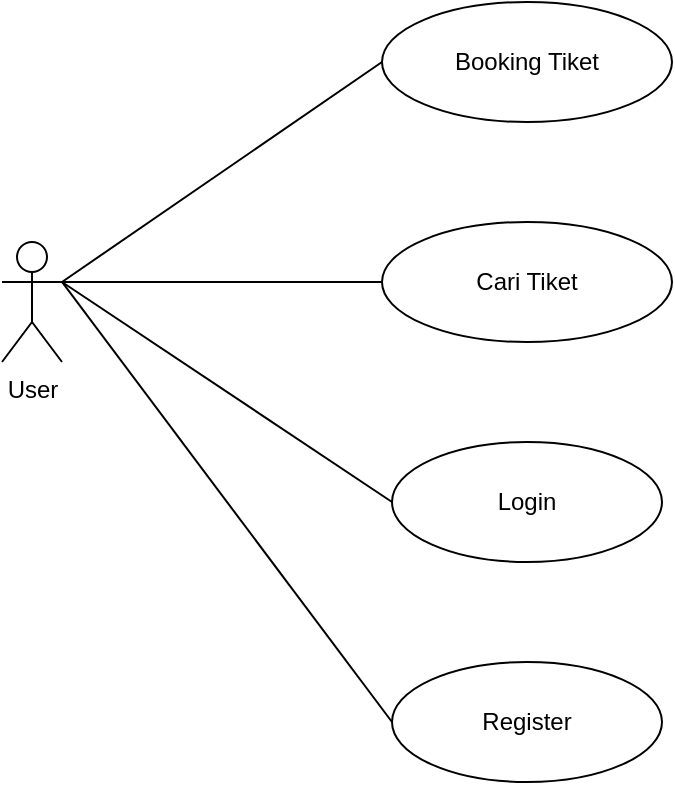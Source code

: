 <mxfile version="22.1.8" type="github" pages="3">
  <diagram name="Page-1" id="JvHdXsMgzBRtFRvg_39h">
    <mxGraphModel dx="1050" dy="522" grid="0" gridSize="10" guides="1" tooltips="1" connect="1" arrows="1" fold="1" page="1" pageScale="1" pageWidth="850" pageHeight="1100" math="0" shadow="0">
      <root>
        <mxCell id="0" />
        <mxCell id="1" parent="0" />
        <mxCell id="pVyGS9Oo-2bHPVRxHu1q-1" value="User" style="shape=umlActor;verticalLabelPosition=bottom;verticalAlign=top;html=1;outlineConnect=0;" vertex="1" parent="1">
          <mxGeometry x="190" y="230" width="30" height="60" as="geometry" />
        </mxCell>
        <mxCell id="pVyGS9Oo-2bHPVRxHu1q-3" value="Booking Tiket" style="ellipse;whiteSpace=wrap;html=1;" vertex="1" parent="1">
          <mxGeometry x="380" y="110" width="145" height="60" as="geometry" />
        </mxCell>
        <mxCell id="pVyGS9Oo-2bHPVRxHu1q-4" value="Cari Tiket" style="ellipse;whiteSpace=wrap;html=1;" vertex="1" parent="1">
          <mxGeometry x="380" y="220" width="145" height="60" as="geometry" />
        </mxCell>
        <mxCell id="pVyGS9Oo-2bHPVRxHu1q-5" value="Login" style="ellipse;whiteSpace=wrap;html=1;" vertex="1" parent="1">
          <mxGeometry x="385" y="330" width="135" height="60" as="geometry" />
        </mxCell>
        <mxCell id="pVyGS9Oo-2bHPVRxHu1q-6" value="Register" style="ellipse;whiteSpace=wrap;html=1;" vertex="1" parent="1">
          <mxGeometry x="385" y="440" width="135" height="60" as="geometry" />
        </mxCell>
        <mxCell id="pVyGS9Oo-2bHPVRxHu1q-23" value="" style="endArrow=none;html=1;rounded=0;exitX=1;exitY=0.333;exitDx=0;exitDy=0;exitPerimeter=0;entryX=0;entryY=0.5;entryDx=0;entryDy=0;" edge="1" parent="1" source="pVyGS9Oo-2bHPVRxHu1q-1" target="pVyGS9Oo-2bHPVRxHu1q-3">
          <mxGeometry width="50" height="50" relative="1" as="geometry">
            <mxPoint x="400" y="170" as="sourcePoint" />
            <mxPoint x="450" y="120" as="targetPoint" />
          </mxGeometry>
        </mxCell>
        <mxCell id="pVyGS9Oo-2bHPVRxHu1q-25" value="" style="endArrow=none;html=1;rounded=0;exitX=1;exitY=0.333;exitDx=0;exitDy=0;exitPerimeter=0;entryX=0;entryY=0.5;entryDx=0;entryDy=0;" edge="1" parent="1" source="pVyGS9Oo-2bHPVRxHu1q-1" target="pVyGS9Oo-2bHPVRxHu1q-4">
          <mxGeometry width="50" height="50" relative="1" as="geometry">
            <mxPoint x="230" y="260" as="sourcePoint" />
            <mxPoint x="390" y="150" as="targetPoint" />
          </mxGeometry>
        </mxCell>
        <mxCell id="pVyGS9Oo-2bHPVRxHu1q-26" value="" style="endArrow=none;html=1;rounded=0;exitX=1;exitY=0.333;exitDx=0;exitDy=0;exitPerimeter=0;entryX=0;entryY=0.5;entryDx=0;entryDy=0;" edge="1" parent="1" source="pVyGS9Oo-2bHPVRxHu1q-1" target="pVyGS9Oo-2bHPVRxHu1q-5">
          <mxGeometry width="50" height="50" relative="1" as="geometry">
            <mxPoint x="230" y="260" as="sourcePoint" />
            <mxPoint x="390" y="260" as="targetPoint" />
          </mxGeometry>
        </mxCell>
        <mxCell id="pVyGS9Oo-2bHPVRxHu1q-27" value="" style="endArrow=none;html=1;rounded=0;exitX=1;exitY=0.333;exitDx=0;exitDy=0;exitPerimeter=0;entryX=0;entryY=0.5;entryDx=0;entryDy=0;" edge="1" parent="1" source="pVyGS9Oo-2bHPVRxHu1q-1" target="pVyGS9Oo-2bHPVRxHu1q-6">
          <mxGeometry width="50" height="50" relative="1" as="geometry">
            <mxPoint x="230" y="260" as="sourcePoint" />
            <mxPoint x="395" y="370" as="targetPoint" />
          </mxGeometry>
        </mxCell>
      </root>
    </mxGraphModel>
  </diagram>
  <diagram id="31tab4CufBy9yooADmAE" name="Page-2">
    <mxGraphModel dx="1050" dy="522" grid="0" gridSize="10" guides="1" tooltips="1" connect="1" arrows="1" fold="1" page="1" pageScale="1" pageWidth="850" pageHeight="1100" math="0" shadow="0">
      <root>
        <mxCell id="0" />
        <mxCell id="1" parent="0" />
        <mxCell id="E_a_Ba5fsmVITV0HpG3t-5" value="Booking Flight" style="shape=table;startSize=30;container=1;collapsible=1;childLayout=tableLayout;fixedRows=1;rowLines=0;fontStyle=1;align=center;resizeLast=1;html=1;" vertex="1" parent="1">
          <mxGeometry x="280" y="30" width="180" height="120" as="geometry" />
        </mxCell>
        <mxCell id="E_a_Ba5fsmVITV0HpG3t-6" value="" style="shape=tableRow;horizontal=0;startSize=0;swimlaneHead=0;swimlaneBody=0;fillColor=none;collapsible=0;dropTarget=0;points=[[0,0.5],[1,0.5]];portConstraint=eastwest;top=0;left=0;right=0;bottom=1;" vertex="1" parent="E_a_Ba5fsmVITV0HpG3t-5">
          <mxGeometry y="30" width="180" height="30" as="geometry" />
        </mxCell>
        <mxCell id="E_a_Ba5fsmVITV0HpG3t-7" value="PK" style="shape=partialRectangle;connectable=0;fillColor=none;top=0;left=0;bottom=0;right=0;fontStyle=1;overflow=hidden;whiteSpace=wrap;html=1;" vertex="1" parent="E_a_Ba5fsmVITV0HpG3t-6">
          <mxGeometry width="30" height="30" as="geometry">
            <mxRectangle width="30" height="30" as="alternateBounds" />
          </mxGeometry>
        </mxCell>
        <mxCell id="E_a_Ba5fsmVITV0HpG3t-8" value="id" style="shape=partialRectangle;connectable=0;fillColor=none;top=0;left=0;bottom=0;right=0;align=left;spacingLeft=6;fontStyle=5;overflow=hidden;whiteSpace=wrap;html=1;" vertex="1" parent="E_a_Ba5fsmVITV0HpG3t-6">
          <mxGeometry x="30" width="150" height="30" as="geometry">
            <mxRectangle width="150" height="30" as="alternateBounds" />
          </mxGeometry>
        </mxCell>
        <mxCell id="E_a_Ba5fsmVITV0HpG3t-9" value="" style="shape=tableRow;horizontal=0;startSize=0;swimlaneHead=0;swimlaneBody=0;fillColor=none;collapsible=0;dropTarget=0;points=[[0,0.5],[1,0.5]];portConstraint=eastwest;top=0;left=0;right=0;bottom=0;" vertex="1" parent="E_a_Ba5fsmVITV0HpG3t-5">
          <mxGeometry y="60" width="180" height="30" as="geometry" />
        </mxCell>
        <mxCell id="E_a_Ba5fsmVITV0HpG3t-10" value="FK" style="shape=partialRectangle;connectable=0;fillColor=none;top=0;left=0;bottom=0;right=0;editable=1;overflow=hidden;whiteSpace=wrap;html=1;" vertex="1" parent="E_a_Ba5fsmVITV0HpG3t-9">
          <mxGeometry width="30" height="30" as="geometry">
            <mxRectangle width="30" height="30" as="alternateBounds" />
          </mxGeometry>
        </mxCell>
        <mxCell id="E_a_Ba5fsmVITV0HpG3t-11" value="flight_id" style="shape=partialRectangle;connectable=0;fillColor=none;top=0;left=0;bottom=0;right=0;align=left;spacingLeft=6;overflow=hidden;whiteSpace=wrap;html=1;" vertex="1" parent="E_a_Ba5fsmVITV0HpG3t-9">
          <mxGeometry x="30" width="150" height="30" as="geometry">
            <mxRectangle width="150" height="30" as="alternateBounds" />
          </mxGeometry>
        </mxCell>
        <mxCell id="E_a_Ba5fsmVITV0HpG3t-12" value="" style="shape=tableRow;horizontal=0;startSize=0;swimlaneHead=0;swimlaneBody=0;fillColor=none;collapsible=0;dropTarget=0;points=[[0,0.5],[1,0.5]];portConstraint=eastwest;top=0;left=0;right=0;bottom=0;" vertex="1" parent="E_a_Ba5fsmVITV0HpG3t-5">
          <mxGeometry y="90" width="180" height="30" as="geometry" />
        </mxCell>
        <mxCell id="E_a_Ba5fsmVITV0HpG3t-13" value="FK" style="shape=partialRectangle;connectable=0;fillColor=none;top=0;left=0;bottom=0;right=0;editable=1;overflow=hidden;whiteSpace=wrap;html=1;" vertex="1" parent="E_a_Ba5fsmVITV0HpG3t-12">
          <mxGeometry width="30" height="30" as="geometry">
            <mxRectangle width="30" height="30" as="alternateBounds" />
          </mxGeometry>
        </mxCell>
        <mxCell id="E_a_Ba5fsmVITV0HpG3t-14" value="user_id" style="shape=partialRectangle;connectable=0;fillColor=none;top=0;left=0;bottom=0;right=0;align=left;spacingLeft=6;overflow=hidden;whiteSpace=wrap;html=1;" vertex="1" parent="E_a_Ba5fsmVITV0HpG3t-12">
          <mxGeometry x="30" width="150" height="30" as="geometry">
            <mxRectangle width="150" height="30" as="alternateBounds" />
          </mxGeometry>
        </mxCell>
        <mxCell id="E_a_Ba5fsmVITV0HpG3t-18" value="Flight" style="shape=table;startSize=30;container=1;collapsible=1;childLayout=tableLayout;fixedRows=1;rowLines=0;fontStyle=1;align=center;resizeLast=1;html=1;" vertex="1" parent="1">
          <mxGeometry x="520" y="160" width="180" height="210" as="geometry" />
        </mxCell>
        <mxCell id="E_a_Ba5fsmVITV0HpG3t-19" value="" style="shape=tableRow;horizontal=0;startSize=0;swimlaneHead=0;swimlaneBody=0;fillColor=none;collapsible=0;dropTarget=0;points=[[0,0.5],[1,0.5]];portConstraint=eastwest;top=0;left=0;right=0;bottom=1;" vertex="1" parent="E_a_Ba5fsmVITV0HpG3t-18">
          <mxGeometry y="30" width="180" height="30" as="geometry" />
        </mxCell>
        <mxCell id="E_a_Ba5fsmVITV0HpG3t-20" value="PK" style="shape=partialRectangle;connectable=0;fillColor=none;top=0;left=0;bottom=0;right=0;fontStyle=1;overflow=hidden;whiteSpace=wrap;html=1;" vertex="1" parent="E_a_Ba5fsmVITV0HpG3t-19">
          <mxGeometry width="30" height="30" as="geometry">
            <mxRectangle width="30" height="30" as="alternateBounds" />
          </mxGeometry>
        </mxCell>
        <mxCell id="E_a_Ba5fsmVITV0HpG3t-21" value="id" style="shape=partialRectangle;connectable=0;fillColor=none;top=0;left=0;bottom=0;right=0;align=left;spacingLeft=6;fontStyle=5;overflow=hidden;whiteSpace=wrap;html=1;" vertex="1" parent="E_a_Ba5fsmVITV0HpG3t-19">
          <mxGeometry x="30" width="150" height="30" as="geometry">
            <mxRectangle width="150" height="30" as="alternateBounds" />
          </mxGeometry>
        </mxCell>
        <mxCell id="E_a_Ba5fsmVITV0HpG3t-22" value="" style="shape=tableRow;horizontal=0;startSize=0;swimlaneHead=0;swimlaneBody=0;fillColor=none;collapsible=0;dropTarget=0;points=[[0,0.5],[1,0.5]];portConstraint=eastwest;top=0;left=0;right=0;bottom=0;" vertex="1" parent="E_a_Ba5fsmVITV0HpG3t-18">
          <mxGeometry y="60" width="180" height="30" as="geometry" />
        </mxCell>
        <mxCell id="E_a_Ba5fsmVITV0HpG3t-23" value="" style="shape=partialRectangle;connectable=0;fillColor=none;top=0;left=0;bottom=0;right=0;editable=1;overflow=hidden;whiteSpace=wrap;html=1;" vertex="1" parent="E_a_Ba5fsmVITV0HpG3t-22">
          <mxGeometry width="30" height="30" as="geometry">
            <mxRectangle width="30" height="30" as="alternateBounds" />
          </mxGeometry>
        </mxCell>
        <mxCell id="E_a_Ba5fsmVITV0HpG3t-24" value="maskapai" style="shape=partialRectangle;connectable=0;fillColor=none;top=0;left=0;bottom=0;right=0;align=left;spacingLeft=6;overflow=hidden;whiteSpace=wrap;html=1;" vertex="1" parent="E_a_Ba5fsmVITV0HpG3t-22">
          <mxGeometry x="30" width="150" height="30" as="geometry">
            <mxRectangle width="150" height="30" as="alternateBounds" />
          </mxGeometry>
        </mxCell>
        <mxCell id="E_a_Ba5fsmVITV0HpG3t-25" value="" style="shape=tableRow;horizontal=0;startSize=0;swimlaneHead=0;swimlaneBody=0;fillColor=none;collapsible=0;dropTarget=0;points=[[0,0.5],[1,0.5]];portConstraint=eastwest;top=0;left=0;right=0;bottom=0;" vertex="1" parent="E_a_Ba5fsmVITV0HpG3t-18">
          <mxGeometry y="90" width="180" height="30" as="geometry" />
        </mxCell>
        <mxCell id="E_a_Ba5fsmVITV0HpG3t-26" value="" style="shape=partialRectangle;connectable=0;fillColor=none;top=0;left=0;bottom=0;right=0;editable=1;overflow=hidden;whiteSpace=wrap;html=1;" vertex="1" parent="E_a_Ba5fsmVITV0HpG3t-25">
          <mxGeometry width="30" height="30" as="geometry">
            <mxRectangle width="30" height="30" as="alternateBounds" />
          </mxGeometry>
        </mxCell>
        <mxCell id="E_a_Ba5fsmVITV0HpG3t-27" value="jam_berangkat" style="shape=partialRectangle;connectable=0;fillColor=none;top=0;left=0;bottom=0;right=0;align=left;spacingLeft=6;overflow=hidden;whiteSpace=wrap;html=1;" vertex="1" parent="E_a_Ba5fsmVITV0HpG3t-25">
          <mxGeometry x="30" width="150" height="30" as="geometry">
            <mxRectangle width="150" height="30" as="alternateBounds" />
          </mxGeometry>
        </mxCell>
        <mxCell id="E_a_Ba5fsmVITV0HpG3t-31" value="" style="shape=tableRow;horizontal=0;startSize=0;swimlaneHead=0;swimlaneBody=0;fillColor=none;collapsible=0;dropTarget=0;points=[[0,0.5],[1,0.5]];portConstraint=eastwest;top=0;left=0;right=0;bottom=0;" vertex="1" parent="E_a_Ba5fsmVITV0HpG3t-18">
          <mxGeometry y="120" width="180" height="30" as="geometry" />
        </mxCell>
        <mxCell id="E_a_Ba5fsmVITV0HpG3t-32" value="" style="shape=partialRectangle;connectable=0;fillColor=none;top=0;left=0;bottom=0;right=0;editable=1;overflow=hidden;whiteSpace=wrap;html=1;" vertex="1" parent="E_a_Ba5fsmVITV0HpG3t-31">
          <mxGeometry width="30" height="30" as="geometry">
            <mxRectangle width="30" height="30" as="alternateBounds" />
          </mxGeometry>
        </mxCell>
        <mxCell id="E_a_Ba5fsmVITV0HpG3t-33" value="jam_sampai" style="shape=partialRectangle;connectable=0;fillColor=none;top=0;left=0;bottom=0;right=0;align=left;spacingLeft=6;overflow=hidden;whiteSpace=wrap;html=1;" vertex="1" parent="E_a_Ba5fsmVITV0HpG3t-31">
          <mxGeometry x="30" width="150" height="30" as="geometry">
            <mxRectangle width="150" height="30" as="alternateBounds" />
          </mxGeometry>
        </mxCell>
        <mxCell id="E_a_Ba5fsmVITV0HpG3t-28" value="" style="shape=tableRow;horizontal=0;startSize=0;swimlaneHead=0;swimlaneBody=0;fillColor=none;collapsible=0;dropTarget=0;points=[[0,0.5],[1,0.5]];portConstraint=eastwest;top=0;left=0;right=0;bottom=0;" vertex="1" parent="E_a_Ba5fsmVITV0HpG3t-18">
          <mxGeometry y="150" width="180" height="30" as="geometry" />
        </mxCell>
        <mxCell id="E_a_Ba5fsmVITV0HpG3t-29" value="" style="shape=partialRectangle;connectable=0;fillColor=none;top=0;left=0;bottom=0;right=0;editable=1;overflow=hidden;whiteSpace=wrap;html=1;" vertex="1" parent="E_a_Ba5fsmVITV0HpG3t-28">
          <mxGeometry width="30" height="30" as="geometry">
            <mxRectangle width="30" height="30" as="alternateBounds" />
          </mxGeometry>
        </mxCell>
        <mxCell id="E_a_Ba5fsmVITV0HpG3t-30" value="nama_bandara" style="shape=partialRectangle;connectable=0;fillColor=none;top=0;left=0;bottom=0;right=0;align=left;spacingLeft=6;overflow=hidden;whiteSpace=wrap;html=1;" vertex="1" parent="E_a_Ba5fsmVITV0HpG3t-28">
          <mxGeometry x="30" width="150" height="30" as="geometry">
            <mxRectangle width="150" height="30" as="alternateBounds" />
          </mxGeometry>
        </mxCell>
        <mxCell id="E_a_Ba5fsmVITV0HpG3t-34" value="" style="shape=tableRow;horizontal=0;startSize=0;swimlaneHead=0;swimlaneBody=0;fillColor=none;collapsible=0;dropTarget=0;points=[[0,0.5],[1,0.5]];portConstraint=eastwest;top=0;left=0;right=0;bottom=0;" vertex="1" parent="E_a_Ba5fsmVITV0HpG3t-18">
          <mxGeometry y="180" width="180" height="30" as="geometry" />
        </mxCell>
        <mxCell id="E_a_Ba5fsmVITV0HpG3t-35" value="" style="shape=partialRectangle;connectable=0;fillColor=none;top=0;left=0;bottom=0;right=0;editable=1;overflow=hidden;whiteSpace=wrap;html=1;" vertex="1" parent="E_a_Ba5fsmVITV0HpG3t-34">
          <mxGeometry width="30" height="30" as="geometry">
            <mxRectangle width="30" height="30" as="alternateBounds" />
          </mxGeometry>
        </mxCell>
        <mxCell id="E_a_Ba5fsmVITV0HpG3t-36" value="harga" style="shape=partialRectangle;connectable=0;fillColor=none;top=0;left=0;bottom=0;right=0;align=left;spacingLeft=6;overflow=hidden;whiteSpace=wrap;html=1;" vertex="1" parent="E_a_Ba5fsmVITV0HpG3t-34">
          <mxGeometry x="30" width="150" height="30" as="geometry">
            <mxRectangle width="150" height="30" as="alternateBounds" />
          </mxGeometry>
        </mxCell>
        <mxCell id="E_a_Ba5fsmVITV0HpG3t-37" value="Users" style="shape=table;startSize=30;container=1;collapsible=1;childLayout=tableLayout;fixedRows=1;rowLines=0;fontStyle=1;align=center;resizeLast=1;html=1;" vertex="1" parent="1">
          <mxGeometry x="40" y="210" width="180" height="120" as="geometry" />
        </mxCell>
        <mxCell id="E_a_Ba5fsmVITV0HpG3t-38" value="" style="shape=tableRow;horizontal=0;startSize=0;swimlaneHead=0;swimlaneBody=0;fillColor=none;collapsible=0;dropTarget=0;points=[[0,0.5],[1,0.5]];portConstraint=eastwest;top=0;left=0;right=0;bottom=1;" vertex="1" parent="E_a_Ba5fsmVITV0HpG3t-37">
          <mxGeometry y="30" width="180" height="30" as="geometry" />
        </mxCell>
        <mxCell id="E_a_Ba5fsmVITV0HpG3t-39" value="PK" style="shape=partialRectangle;connectable=0;fillColor=none;top=0;left=0;bottom=0;right=0;fontStyle=1;overflow=hidden;whiteSpace=wrap;html=1;" vertex="1" parent="E_a_Ba5fsmVITV0HpG3t-38">
          <mxGeometry width="30" height="30" as="geometry">
            <mxRectangle width="30" height="30" as="alternateBounds" />
          </mxGeometry>
        </mxCell>
        <mxCell id="E_a_Ba5fsmVITV0HpG3t-40" value="id" style="shape=partialRectangle;connectable=0;fillColor=none;top=0;left=0;bottom=0;right=0;align=left;spacingLeft=6;fontStyle=5;overflow=hidden;whiteSpace=wrap;html=1;" vertex="1" parent="E_a_Ba5fsmVITV0HpG3t-38">
          <mxGeometry x="30" width="150" height="30" as="geometry">
            <mxRectangle width="150" height="30" as="alternateBounds" />
          </mxGeometry>
        </mxCell>
        <mxCell id="E_a_Ba5fsmVITV0HpG3t-41" value="" style="shape=tableRow;horizontal=0;startSize=0;swimlaneHead=0;swimlaneBody=0;fillColor=none;collapsible=0;dropTarget=0;points=[[0,0.5],[1,0.5]];portConstraint=eastwest;top=0;left=0;right=0;bottom=0;" vertex="1" parent="E_a_Ba5fsmVITV0HpG3t-37">
          <mxGeometry y="60" width="180" height="30" as="geometry" />
        </mxCell>
        <mxCell id="E_a_Ba5fsmVITV0HpG3t-42" value="" style="shape=partialRectangle;connectable=0;fillColor=none;top=0;left=0;bottom=0;right=0;editable=1;overflow=hidden;whiteSpace=wrap;html=1;" vertex="1" parent="E_a_Ba5fsmVITV0HpG3t-41">
          <mxGeometry width="30" height="30" as="geometry">
            <mxRectangle width="30" height="30" as="alternateBounds" />
          </mxGeometry>
        </mxCell>
        <mxCell id="E_a_Ba5fsmVITV0HpG3t-43" value="nama" style="shape=partialRectangle;connectable=0;fillColor=none;top=0;left=0;bottom=0;right=0;align=left;spacingLeft=6;overflow=hidden;whiteSpace=wrap;html=1;" vertex="1" parent="E_a_Ba5fsmVITV0HpG3t-41">
          <mxGeometry x="30" width="150" height="30" as="geometry">
            <mxRectangle width="150" height="30" as="alternateBounds" />
          </mxGeometry>
        </mxCell>
        <mxCell id="E_a_Ba5fsmVITV0HpG3t-44" value="" style="shape=tableRow;horizontal=0;startSize=0;swimlaneHead=0;swimlaneBody=0;fillColor=none;collapsible=0;dropTarget=0;points=[[0,0.5],[1,0.5]];portConstraint=eastwest;top=0;left=0;right=0;bottom=0;" vertex="1" parent="E_a_Ba5fsmVITV0HpG3t-37">
          <mxGeometry y="90" width="180" height="30" as="geometry" />
        </mxCell>
        <mxCell id="E_a_Ba5fsmVITV0HpG3t-45" value="" style="shape=partialRectangle;connectable=0;fillColor=none;top=0;left=0;bottom=0;right=0;editable=1;overflow=hidden;whiteSpace=wrap;html=1;" vertex="1" parent="E_a_Ba5fsmVITV0HpG3t-44">
          <mxGeometry width="30" height="30" as="geometry">
            <mxRectangle width="30" height="30" as="alternateBounds" />
          </mxGeometry>
        </mxCell>
        <mxCell id="E_a_Ba5fsmVITV0HpG3t-46" value="password" style="shape=partialRectangle;connectable=0;fillColor=none;top=0;left=0;bottom=0;right=0;align=left;spacingLeft=6;overflow=hidden;whiteSpace=wrap;html=1;" vertex="1" parent="E_a_Ba5fsmVITV0HpG3t-44">
          <mxGeometry x="30" width="150" height="30" as="geometry">
            <mxRectangle width="150" height="30" as="alternateBounds" />
          </mxGeometry>
        </mxCell>
        <mxCell id="E_a_Ba5fsmVITV0HpG3t-53" value="" style="edgeStyle=entityRelationEdgeStyle;fontSize=12;html=1;endArrow=ERzeroToMany;endFill=1;rounded=0;entryX=1;entryY=0.5;entryDx=0;entryDy=0;exitX=0;exitY=0.5;exitDx=0;exitDy=0;" edge="1" parent="1" source="E_a_Ba5fsmVITV0HpG3t-19" target="E_a_Ba5fsmVITV0HpG3t-9">
          <mxGeometry width="100" height="100" relative="1" as="geometry">
            <mxPoint x="370" y="320" as="sourcePoint" />
            <mxPoint x="470" y="220" as="targetPoint" />
          </mxGeometry>
        </mxCell>
        <mxCell id="E_a_Ba5fsmVITV0HpG3t-56" value="" style="edgeStyle=entityRelationEdgeStyle;fontSize=12;html=1;endArrow=ERzeroToMany;endFill=1;rounded=0;entryX=0;entryY=0.5;entryDx=0;entryDy=0;exitX=1;exitY=0.5;exitDx=0;exitDy=0;" edge="1" parent="1" source="E_a_Ba5fsmVITV0HpG3t-38" target="E_a_Ba5fsmVITV0HpG3t-12">
          <mxGeometry width="100" height="100" relative="1" as="geometry">
            <mxPoint x="370" y="320" as="sourcePoint" />
            <mxPoint x="200" y="230" as="targetPoint" />
            <Array as="points">
              <mxPoint x="200" y="250" />
            </Array>
          </mxGeometry>
        </mxCell>
      </root>
    </mxGraphModel>
  </diagram>
  <diagram id="-RvgCEsYwl_UFOC6nBiY" name="Page-3">
    <mxGraphModel dx="1235" dy="614" grid="0" gridSize="10" guides="1" tooltips="1" connect="1" arrows="1" fold="1" page="1" pageScale="1" pageWidth="850" pageHeight="1100" math="0" shadow="0">
      <root>
        <mxCell id="0" />
        <mxCell id="1" parent="0" />
        <mxCell id="osV9cEBqcGt775W0JuBJ-1" value="User" style="swimlane;" vertex="1" parent="1">
          <mxGeometry x="110" y="40" width="250" height="600" as="geometry" />
        </mxCell>
        <mxCell id="osV9cEBqcGt775W0JuBJ-3" value="" style="ellipse;html=1;shape=startState;fillColor=#000000;strokeColor=#ff0000;" vertex="1" parent="osV9cEBqcGt775W0JuBJ-1">
          <mxGeometry x="120" y="40" width="30" height="30" as="geometry" />
        </mxCell>
        <mxCell id="osV9cEBqcGt775W0JuBJ-7" value="Login" style="rounded=1;whiteSpace=wrap;html=1;arcSize=40;fontColor=#000000;fillColor=#ffffc0;strokeColor=#ff0000;" vertex="1" parent="osV9cEBqcGt775W0JuBJ-1">
          <mxGeometry x="75" y="130" width="120" height="40" as="geometry" />
        </mxCell>
        <mxCell id="osV9cEBqcGt775W0JuBJ-8" value="check" style="rhombus;whiteSpace=wrap;html=1;fontColor=#000000;fillColor=#ffffc0;strokeColor=#ff0000;" vertex="1" parent="osV9cEBqcGt775W0JuBJ-1">
          <mxGeometry x="95" y="200" width="80" height="40" as="geometry" />
        </mxCell>
        <mxCell id="osV9cEBqcGt775W0JuBJ-9" value="no" style="edgeStyle=orthogonalEdgeStyle;html=1;align=left;verticalAlign=bottom;endArrow=open;endSize=8;strokeColor=#ff0000;rounded=0;entryX=1;entryY=0.5;entryDx=0;entryDy=0;exitX=1;exitY=0.5;exitDx=0;exitDy=0;" edge="1" source="osV9cEBqcGt775W0JuBJ-8" parent="osV9cEBqcGt775W0JuBJ-1" target="osV9cEBqcGt775W0JuBJ-7">
          <mxGeometry x="-1" relative="1" as="geometry">
            <mxPoint x="270" y="250" as="targetPoint" />
            <Array as="points">
              <mxPoint x="210" y="220" />
              <mxPoint x="210" y="150" />
            </Array>
          </mxGeometry>
        </mxCell>
        <mxCell id="osV9cEBqcGt775W0JuBJ-10" value="yes" style="edgeStyle=orthogonalEdgeStyle;html=1;align=left;verticalAlign=top;endArrow=open;endSize=8;strokeColor=#ff0000;rounded=0;entryX=0.5;entryY=0;entryDx=0;entryDy=0;" edge="1" source="osV9cEBqcGt775W0JuBJ-8" parent="osV9cEBqcGt775W0JuBJ-1" target="osV9cEBqcGt775W0JuBJ-11">
          <mxGeometry x="-1" relative="1" as="geometry">
            <mxPoint x="135" y="290" as="targetPoint" />
            <Array as="points">
              <mxPoint x="135" y="265" />
              <mxPoint x="136" y="265" />
            </Array>
          </mxGeometry>
        </mxCell>
        <mxCell id="osV9cEBqcGt775W0JuBJ-11" value="Mengisi destination penerbangan" style="rounded=1;whiteSpace=wrap;html=1;arcSize=40;fontColor=#000000;fillColor=#ffffc0;strokeColor=#ff0000;" vertex="1" parent="osV9cEBqcGt775W0JuBJ-1">
          <mxGeometry x="75" y="300" width="120" height="40" as="geometry" />
        </mxCell>
        <mxCell id="osV9cEBqcGt775W0JuBJ-15" value="Memilih maskapai" style="rounded=1;whiteSpace=wrap;html=1;arcSize=40;fontColor=#000000;fillColor=#ffffc0;strokeColor=#ff0000;" vertex="1" parent="osV9cEBqcGt775W0JuBJ-1">
          <mxGeometry x="75" y="390" width="120" height="40" as="geometry" />
        </mxCell>
        <mxCell id="osV9cEBqcGt775W0JuBJ-17" value="Menampilkan data pemesanan" style="rounded=1;whiteSpace=wrap;html=1;arcSize=40;fontColor=#000000;fillColor=#ffffc0;strokeColor=#ff0000;" vertex="1" parent="osV9cEBqcGt775W0JuBJ-1">
          <mxGeometry x="75" y="480" width="120" height="40" as="geometry" />
        </mxCell>
        <mxCell id="osV9cEBqcGt775W0JuBJ-20" value="" style="edgeStyle=orthogonalEdgeStyle;html=1;verticalAlign=bottom;endArrow=open;endSize=8;strokeColor=#ff0000;rounded=0;entryX=0.5;entryY=0;entryDx=0;entryDy=0;exitX=0.5;exitY=1;exitDx=0;exitDy=0;" edge="1" parent="osV9cEBqcGt775W0JuBJ-1" source="osV9cEBqcGt775W0JuBJ-15" target="osV9cEBqcGt775W0JuBJ-17">
          <mxGeometry relative="1" as="geometry">
            <mxPoint x="205" y="420" as="targetPoint" />
            <mxPoint x="340" y="420" as="sourcePoint" />
          </mxGeometry>
        </mxCell>
        <mxCell id="osV9cEBqcGt775W0JuBJ-21" value="" style="ellipse;html=1;shape=endState;fillColor=#000000;strokeColor=#ff0000;" vertex="1" parent="osV9cEBqcGt775W0JuBJ-1">
          <mxGeometry x="120" y="550" width="30" height="30" as="geometry" />
        </mxCell>
        <mxCell id="osV9cEBqcGt775W0JuBJ-22" value="" style="edgeStyle=orthogonalEdgeStyle;html=1;verticalAlign=bottom;endArrow=open;endSize=8;strokeColor=#ff0000;rounded=0;entryX=0.5;entryY=0;entryDx=0;entryDy=0;exitX=0.5;exitY=1;exitDx=0;exitDy=0;" edge="1" parent="osV9cEBqcGt775W0JuBJ-1" source="osV9cEBqcGt775W0JuBJ-17" target="osV9cEBqcGt775W0JuBJ-21">
          <mxGeometry relative="1" as="geometry">
            <mxPoint x="145" y="490" as="targetPoint" />
            <mxPoint x="145" y="440" as="sourcePoint" />
          </mxGeometry>
        </mxCell>
        <mxCell id="osV9cEBqcGt775W0JuBJ-2" value="Sistem" style="swimlane;" vertex="1" parent="1">
          <mxGeometry x="360" y="40" width="250" height="600" as="geometry" />
        </mxCell>
        <mxCell id="osV9cEBqcGt775W0JuBJ-5" value="Menampilkan halaman utama" style="rounded=1;whiteSpace=wrap;html=1;arcSize=40;fontColor=#000000;fillColor=#ffffc0;strokeColor=#ff0000;" vertex="1" parent="osV9cEBqcGt775W0JuBJ-2">
          <mxGeometry x="65" y="90" width="120" height="40" as="geometry" />
        </mxCell>
        <mxCell id="osV9cEBqcGt775W0JuBJ-12" value="Menampilkan data penerbangan" style="rounded=1;whiteSpace=wrap;html=1;arcSize=40;fontColor=#000000;fillColor=#ffffc0;strokeColor=#ff0000;" vertex="1" parent="osV9cEBqcGt775W0JuBJ-2">
          <mxGeometry x="80" y="300" width="120" height="40" as="geometry" />
        </mxCell>
        <mxCell id="osV9cEBqcGt775W0JuBJ-16" value="Menyimpan data pemesanan" style="rounded=1;whiteSpace=wrap;html=1;arcSize=40;fontColor=#000000;fillColor=#ffffc0;strokeColor=#ff0000;" vertex="1" parent="osV9cEBqcGt775W0JuBJ-2">
          <mxGeometry x="80" y="390" width="120" height="40" as="geometry" />
        </mxCell>
        <mxCell id="osV9cEBqcGt775W0JuBJ-18" value="" style="edgeStyle=orthogonalEdgeStyle;html=1;verticalAlign=bottom;endArrow=open;endSize=8;strokeColor=#ff0000;rounded=0;entryX=0.5;entryY=0;entryDx=0;entryDy=0;exitX=0.5;exitY=1;exitDx=0;exitDy=0;" edge="1" parent="osV9cEBqcGt775W0JuBJ-2" source="osV9cEBqcGt775W0JuBJ-12" target="osV9cEBqcGt775W0JuBJ-16">
          <mxGeometry relative="1" as="geometry">
            <mxPoint x="90" y="330" as="targetPoint" />
            <mxPoint x="-45" y="330" as="sourcePoint" />
          </mxGeometry>
        </mxCell>
        <mxCell id="osV9cEBqcGt775W0JuBJ-4" value="" style="edgeStyle=orthogonalEdgeStyle;html=1;verticalAlign=bottom;endArrow=open;endSize=8;strokeColor=#ff0000;rounded=0;entryX=0.5;entryY=0;entryDx=0;entryDy=0;" edge="1" source="osV9cEBqcGt775W0JuBJ-3" parent="1" target="osV9cEBqcGt775W0JuBJ-5">
          <mxGeometry relative="1" as="geometry">
            <mxPoint x="245" y="170" as="targetPoint" />
          </mxGeometry>
        </mxCell>
        <mxCell id="osV9cEBqcGt775W0JuBJ-6" value="" style="edgeStyle=orthogonalEdgeStyle;html=1;verticalAlign=bottom;endArrow=open;endSize=8;strokeColor=#ff0000;rounded=0;entryX=0.5;entryY=0;entryDx=0;entryDy=0;" edge="1" source="osV9cEBqcGt775W0JuBJ-5" parent="1" target="osV9cEBqcGt775W0JuBJ-7">
          <mxGeometry relative="1" as="geometry">
            <mxPoint x="245" y="180" as="targetPoint" />
          </mxGeometry>
        </mxCell>
        <mxCell id="osV9cEBqcGt775W0JuBJ-14" value="" style="edgeStyle=orthogonalEdgeStyle;html=1;verticalAlign=bottom;endArrow=open;endSize=8;strokeColor=#ff0000;rounded=0;entryX=0;entryY=0.5;entryDx=0;entryDy=0;exitX=1;exitY=0.5;exitDx=0;exitDy=0;" edge="1" parent="1" source="osV9cEBqcGt775W0JuBJ-11" target="osV9cEBqcGt775W0JuBJ-12">
          <mxGeometry relative="1" as="geometry">
            <mxPoint x="255" y="180" as="targetPoint" />
            <mxPoint x="435" y="160" as="sourcePoint" />
          </mxGeometry>
        </mxCell>
        <mxCell id="osV9cEBqcGt775W0JuBJ-19" value="" style="edgeStyle=orthogonalEdgeStyle;html=1;verticalAlign=bottom;endArrow=open;endSize=8;strokeColor=#ff0000;rounded=0;entryX=1;entryY=0.5;entryDx=0;entryDy=0;exitX=0;exitY=0.5;exitDx=0;exitDy=0;" edge="1" parent="1" source="osV9cEBqcGt775W0JuBJ-16" target="osV9cEBqcGt775W0JuBJ-15">
          <mxGeometry relative="1" as="geometry">
            <mxPoint x="510" y="440" as="targetPoint" />
            <mxPoint x="510" y="390" as="sourcePoint" />
          </mxGeometry>
        </mxCell>
      </root>
    </mxGraphModel>
  </diagram>
</mxfile>
